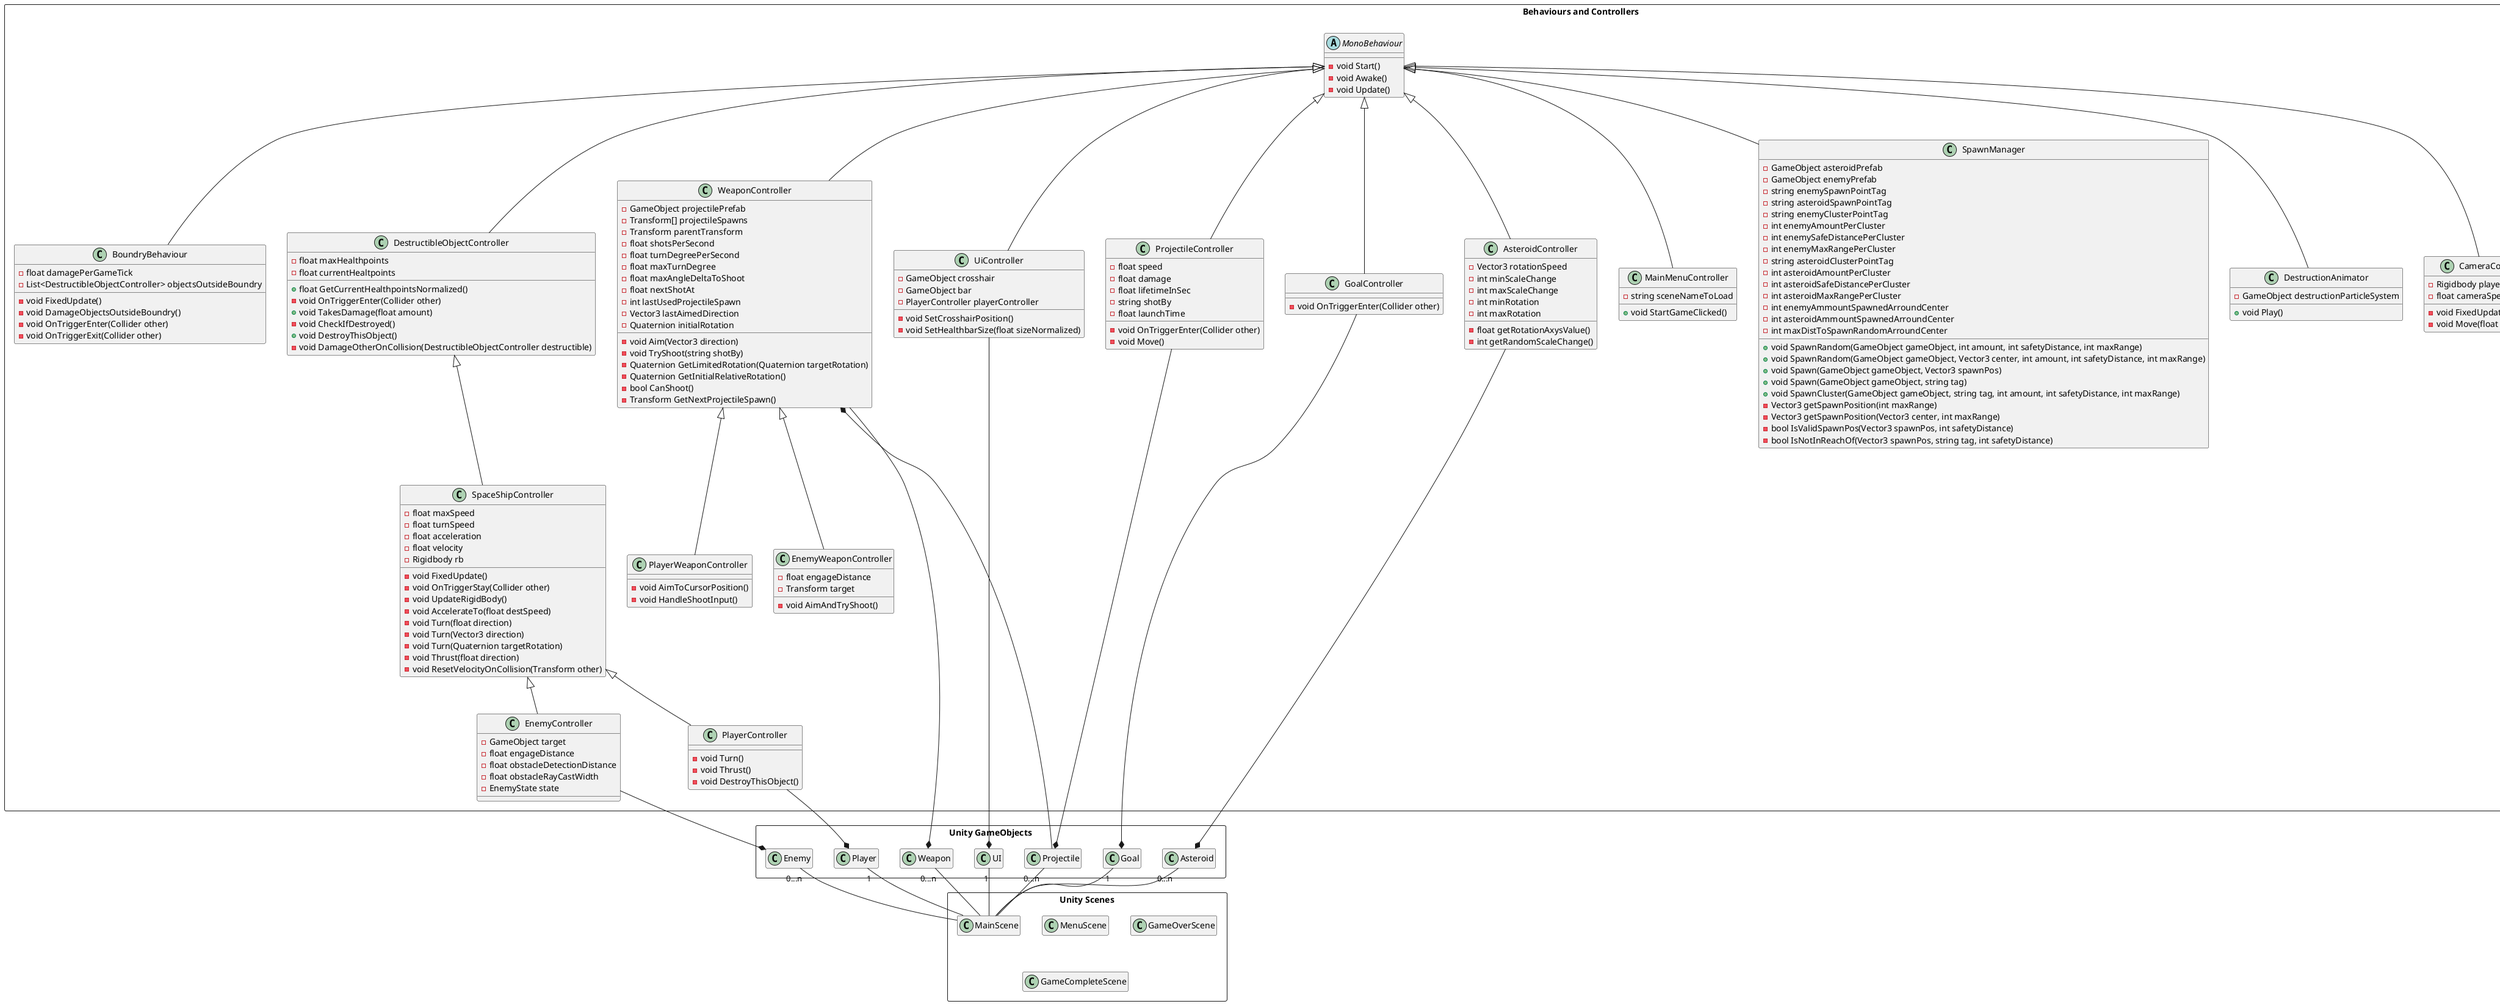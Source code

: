 @startuml
package "Unity Scenes" <<Rectangle>>{
    hide members
    Class MainScene
    Class MenuScene
    Class GameOverScene
    Class GameCompleteScene
    }

package "Unity GameObjects" <<Rectangle>> {
    hide members
    Class Weapon
    Class Player
    Class Enemy
    Class Projectile
    Class Asteroid
    Class Goal
    Class UI
}

package "Behaviours and Controllers" <<Rectangle>> {
    abstract Class MonoBehaviour{
    - void Start()
    - void Awake()
    - void Update()
    }
    Class DestructibleObjectController{
        - float maxHealthpoints
        - float currentHealtpoints
        + float GetCurrentHealthpointsNormalized()
        - void OnTriggerEnter(Collider other)
        + void TakesDamage(float amount)
        - void CheckIfDestroyed()
        + void DestroyThisObject()
        - void DamageOtherOnCollision(DestructibleObjectController destructible)
    }
    Class SpaceShipController{
        - float maxSpeed
        - float turnSpeed
        - float acceleration
        - float velocity
        - Rigidbody rb
        - void FixedUpdate()
        - void OnTriggerStay(Collider other)
        - void UpdateRigidBody()
        - void AccelerateTo(float destSpeed)
        - void Turn(float direction)
        - void Turn(Vector3 direction)
        - void Turn(Quaternion targetRotation)
        - void Thrust(float direction)
        -void ResetVelocityOnCollision(Transform other)
    }
    Class PlayerController{
        - void Turn()
        - void Thrust()
        - void DestroyThisObject()
    }
    Class EnemyController{
        - GameObject target
        - float engageDistance
        - float obstacleDetectionDistance
        - float obstacleRayCastWidth
        - EnemyState state
    }
    Class EnemyState {
        - GameObject enemy
        - float engageDistance
        + EnemyState(GameObject Enemy, float engageDistance)
        + EnemyState Action(GameObject target)
    }
    Class WeaponController{
        - GameObject projectilePrefab
        - Transform[] projectileSpawns
        - Transform parentTransform
        - float shotsPerSecond
        - float turnDegreePerSecond
        - float maxTurnDegree
        - float maxAngleDeltaToShoot
        - float nextShotAt
        - int lastUsedProjectileSpawn
        - Vector3 lastAimedDirection
        - Quaternion initialRotation
        - void Aim(Vector3 direction)
        - void TryShoot(string shotBy)
        - Quaternion GetLimitedRotation(Quaternion targetRotation)
        - Quaternion GetInitialRelativeRotation()
        - bool CanShoot()
        - Transform GetNextProjectileSpawn()
    }
    Class EnemyWeaponController{
        - float engageDistance
        - Transform target
        - void AimAndTryShoot()
    }
    Class PlayerWeaponController{
        - void AimToCursorPosition()
        - void HandleShootInput()
    }
    Class ProjectileController{
        - float speed
        - float damage
        - float lifetimeInSec
        - string shotBy
        - float launchTime
        - void OnTriggerEnter(Collider other)
        - void Move()
    }
    Class GoalController{
        - void OnTriggerEnter(Collider other)
    }
    Class UiController{
        -GameObject crosshair
        -GameObject bar
        -PlayerController playerController
        -void SetCrosshairPosition()
        -void SetHealthbarSize(float sizeNormalized)
    }
    Class MainMenuController{
        - string sceneNameToLoad
        + void StartGameClicked()
    }
    Class SpawnManager{
        - GameObject asteroidPrefab
        - GameObject enemyPrefab
        - string enemySpawnPointTag
        - string asteroidSpawnPointTag
        - string enemyClusterPointTag
        - int enemyAmountPerCluster
        - int enemySafeDistancePerCluster
        - int enemyMaxRangePerCluster
        - string asteroidClusterPointTag
        - int asteroidAmountPerCluster
        - int asteroidSafeDistancePerCluster
        - int asteroidMaxRangePerCluster
        - int enemyAmmountSpawnedArroundCenter
        - int asteroidAmmountSpawnedArroundCenter
        - int maxDistToSpawnRandomArroundCenter
        + void SpawnRandom(GameObject gameObject, int amount, int safetyDistance, int maxRange)
        + void SpawnRandom(GameObject gameObject, Vector3 center, int amount, int safetyDistance, int maxRange)
        + void Spawn(GameObject gameObject, Vector3 spawnPos)
        + void Spawn(GameObject gameObject, string tag)
        + void SpawnCluster(GameObject gameObject, string tag, int amount, int safetyDistance, int maxRange)
        - Vector3 getSpawnPosition(int maxRange)
        - Vector3 getSpawnPosition(Vector3 center, int maxRange)
        - bool IsValidSpawnPos(Vector3 spawnPos, int safetyDistance)
        - bool IsNotInReachOf(Vector3 spawnPos, string tag, int safetyDistance)
    }
    Class EnemyIdleState{
        - float turnDirection
        - float nextDirectionUpdateAt
        - void SetRandomDirection()
        - void SetTurnDirection(Transform enemyTransform, EnemyController enemyController)
    }
    Class EnemyEngageState{
        - float nextDirectionUpdateAt
        - Vector3 currentDirection
        - Vector3 GetDirection(Vector3 targetPosition)
    }
    Class DestructionAnimator{
        - GameObject destructionParticleSystem
        + void Play()
    }
    Class CameraController{
        - Rigidbody playerObject
        - float cameraSpeed
        - void FixedUpdate()
        - void Move(float deltaTime)
    }
    Class AsteroidController{
        - Vector3 rotationSpeed
        - int minScaleChange
        - int maxScaleChange
        - int minRotation
        - int maxRotation
        - float getRotationAxysValue()
        - int getRandomScaleChange()
    }
    Class BoundryBehaviour{
        - float damagePerGameTick
        - List<DestructibleObjectController> objectsOutsideBoundry
        - void FixedUpdate()
        - void DamageObjectsOutsideBoundry()
        - void OnTriggerEnter(Collider other)
        - void OnTriggerExit(Collider other)
    }
}

PlayerController -up-|> SpaceShipController
EnemyController -up-|> SpaceShipController
SpaceShipController -up-|> DestructibleObjectController
GoalController -up-|> MonoBehaviour
WeaponController -up-|> MonoBehaviour
EnemyWeaponController -up-|> WeaponController
PlayerWeaponController -up-|> WeaponController
ProjectileController -up-|> MonoBehaviour
UiController -up-|> MonoBehaviour
DestructibleObjectController -up-|> MonoBehaviour
MainMenuController -up-|> MonoBehaviour
DestructionAnimator -up-|> MonoBehaviour
SpawnManager -up-|> MonoBehaviour
CameraController -up-|> MonoBehaviour
AsteroidController -up-|> MonoBehaviour
BoundryBehaviour -up-|> MonoBehaviour
EnemyIdleState -up-|> EnemyState
EnemyEngageState -up-|> EnemyState

Asteroid *-up- AsteroidController
Player *-up- PlayerController
Enemy *-up- EnemyController
Weapon *-up- WeaponController
Projectile *-up- ProjectileController
WeaponController *-up- Projectile
Goal *-up- GoalController
UI *-up- UiController

MainScene -up- "1" Player
MainScene -up- "0...n" Enemy
MainScene -up- "0...n" Weapon
MainScene -up- "0...n" Projectile
MainScene -up- "0...n" Asteroid
MainScene -up- "1" Goal
MainScene -up- "1" UI

@enduml